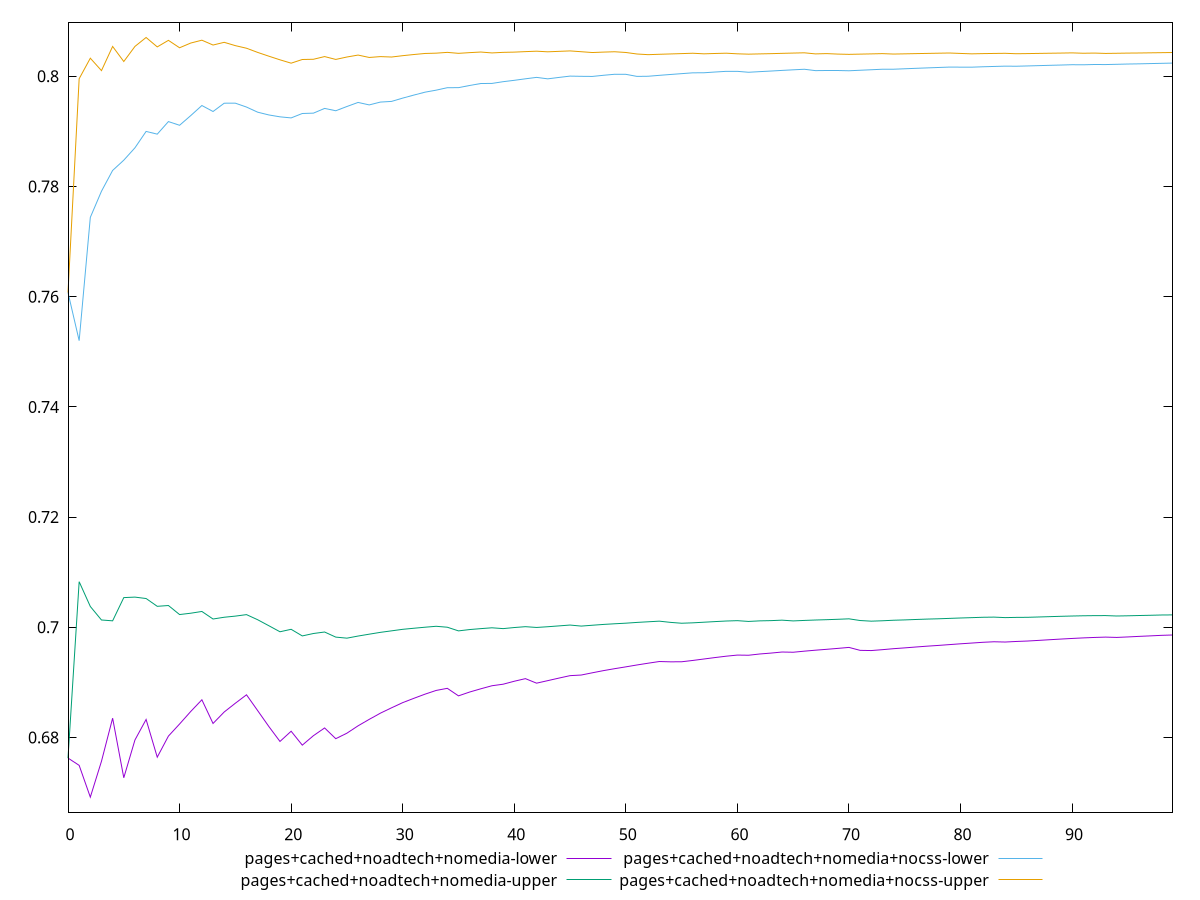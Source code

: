 reset

$pagesCachedNoadtechNomediaLower <<EOF
0 0.6762445564959131
1 0.6749198608502097
2 0.669152455027035
3 0.6756647426560171
4 0.6834909285794023
5 0.6726685654665747
6 0.6795294729682728
7 0.6832557566758869
8 0.6764094957225872
9 0.6802332353599392
10 0.6824291635177426
11 0.6847028141922943
12 0.6868286275893264
13 0.6825289070614516
14 0.684610843087359
15 0.686204777656362
16 0.6877322549474228
17 0.6848627955810387
18 0.6819826575568164
19 0.6792650249249118
20 0.6811196025821993
21 0.6785931130804358
22 0.6803142849507811
23 0.6817134746227176
24 0.6797648867328868
25 0.6807649584977202
26 0.6821009840131631
27 0.6832757040555789
28 0.6843967355435976
29 0.6853712126753623
30 0.6863111599678672
31 0.6870922237121793
32 0.6878483028658421
33 0.6885245537297695
34 0.6889070717101227
35 0.6875401763315488
36 0.6882336630583317
37 0.688822254366953
38 0.6893758267957181
39 0.6896542213592345
40 0.6901930875185981
41 0.6906653341717706
42 0.6898438919328516
43 0.6903023066597223
44 0.6907631512498641
45 0.6912095278913947
46 0.6913192708918964
47 0.6917281845402363
48 0.6921235018807843
49 0.6924751779438254
50 0.6928052139978329
51 0.6931475766814513
52 0.6934676518574312
53 0.6937730009065807
54 0.693718669983508
55 0.6937293942388407
56 0.6939666247459986
57 0.6942311707176434
58 0.6944947173348637
59 0.6947413221517288
60 0.6949430993035702
61 0.6949122937159357
62 0.6951406238098706
63 0.6953028416116573
64 0.6954983975059057
65 0.6954578243441064
66 0.6956532260020212
67 0.6958305507504002
68 0.6959895485537371
69 0.6961577657791449
70 0.6963351371760697
71 0.6958002814188108
72 0.6957640176513623
73 0.695925776075683
74 0.6961042681018496
75 0.696250108874039
76 0.6964099798867948
77 0.6965603688159601
78 0.6966946166164646
79 0.6968427232393295
80 0.696989997176264
81 0.6971248510575933
82 0.697263256949687
83 0.6973599547419772
84 0.6973111611647652
85 0.6974148034212407
86 0.6974929702335881
87 0.697609377329449
88 0.6977323620208633
89 0.6978502526698661
90 0.6979611640587627
91 0.6980619698274917
92 0.6981427738815504
93 0.6982045107864853
94 0.6981484141661009
95 0.6982372833378984
96 0.69833801143745
97 0.6984284374086761
98 0.6985250001759705
99 0.6985886414860945
EOF

$pagesCachedNoadtechNomediaUpper <<EOF
0 0.6762445564959131
1 0.7082650825584788
2 0.7037629086033498
3 0.7013128442174626
4 0.701161090483977
5 0.7053764131891067
6 0.7054660593279665
7 0.7052099706280365
8 0.7037937105628633
9 0.7039407200914829
10 0.7022996962346426
11 0.7025426855693623
12 0.7028612235043409
13 0.7014923912063599
14 0.7018106177006518
15 0.70201649630631
16 0.7022870338196673
17 0.7013591351584121
18 0.7002737728335167
19 0.6991752507534749
20 0.6996229254935049
21 0.6984204472708319
22 0.6988599801811033
23 0.6991306377139006
24 0.6982056647623701
25 0.6980151188699795
26 0.6983978872814847
27 0.6987365745864528
28 0.6990677876440161
29 0.6993420917232313
30 0.6996187514964355
31 0.6998141221839671
32 0.7000007641673734
33 0.7001700501630606
34 0.6999989751247115
35 0.6993345995731454
36 0.6995751812655304
37 0.6997444968282601
38 0.6998965272854901
39 0.6997465022387197
40 0.6999430188328551
41 0.7000990263900333
42 0.6999570288086987
43 0.7000893713321341
44 0.7002407264740286
45 0.700395340318826
46 0.7002057754057524
47 0.7003595424120292
48 0.7005071158939062
49 0.7006270512569832
50 0.7007331192945598
51 0.7008719814776362
52 0.7009872860409283
53 0.7011008188472304
54 0.7008809338168466
55 0.7007237933536539
56 0.7007970305031423
57 0.7009085959092363
58 0.7010225478844443
59 0.701127497828988
60 0.7011911333064366
61 0.7010501630893576
62 0.7011533499163077
63 0.7011970891010455
64 0.7012813875866213
65 0.7011446081072826
66 0.7012335002954824
67 0.7013086155408982
68 0.701368789546662
69 0.7014409346960302
70 0.7015241035850938
71 0.7012158187657257
72 0.701098823937255
73 0.7011713037189582
74 0.701266948227148
75 0.7013280761483661
76 0.7014049864674611
77 0.7014755075715404
78 0.7015305004114251
79 0.7016029802787118
80 0.7016756222761577
81 0.7017384467541227
82 0.7018058558143949
83 0.7018344232100856
84 0.7017449937345809
85 0.7017841820210714
86 0.7017992194653608
87 0.7018580675231209
88 0.7019207078465595
89 0.7019802571274566
90 0.7020333538911455
91 0.7020781348002503
92 0.7021035012353452
93 0.7021121461835763
94 0.7020356236723234
95 0.7020745756349615
96 0.7021253529985241
97 0.7021671763516256
98 0.7022188072303458
99 0.7022366070384327
EOF

$pagesCachedNoadtechNomediaNocssLower <<EOF
0 0.7607531824656992
1 0.7520167786342148
2 0.7744004524223356
3 0.7791430461798856
4 0.7829237330701853
5 0.7847873453938118
6 0.787029849822802
7 0.7900026399710851
8 0.7895103876872734
9 0.7917903699187113
10 0.7911185620974668
11 0.7928762158287603
12 0.794708511569462
13 0.7936205790414439
14 0.7951271938902319
15 0.7951316087777409
16 0.7944281300774308
17 0.7934978885462254
18 0.7929962750050875
19 0.7926537797646227
20 0.7924579318127726
21 0.7932580274305515
22 0.7933236049119876
23 0.7941834110885561
24 0.7937564384847873
25 0.7945283641239529
26 0.7952677420900519
27 0.7948170001745585
28 0.7953323760353405
29 0.7954535629759477
30 0.7960541776096659
31 0.7966038360870845
32 0.7971301356486381
33 0.7974964473866208
34 0.7979438752260201
35 0.7979508275736608
36 0.7983468012258553
37 0.7987018767934221
38 0.7987189651447518
39 0.7990327394805782
40 0.7992811786185554
41 0.7995568603971114
42 0.7998150120635854
43 0.7995495494331503
44 0.7998064540776046
45 0.8000456074687872
46 0.8000080161545968
47 0.7999885528065114
48 0.8001967773183557
49 0.8003807188061123
50 0.8003706829321754
51 0.79999287020322
52 0.8000189703782946
53 0.8001854873775249
54 0.8003417907706675
55 0.8004922487681222
56 0.8006427731526596
57 0.8006540351774042
58 0.8007902692903003
59 0.8009129386861147
60 0.8009103138697214
61 0.8007446597748826
62 0.800858258281428
63 0.8009648595031968
64 0.8010812130681283
65 0.8011885428408837
66 0.8012907108419758
67 0.8010412457885004
68 0.8011484248810805
69 0.8011483805985133
70 0.801016417653294
71 0.8011095171642488
72 0.8012013525195778
73 0.8012948537494706
74 0.8012968810248065
75 0.8013784927355094
76 0.8014594272318994
77 0.8015363294311455
78 0.8016115450538653
79 0.8016842750289923
80 0.8016728307185337
81 0.8016679576268505
82 0.8017406304990585
83 0.8017993888880227
84 0.8018542200497953
85 0.8018380101931862
86 0.8018915458038162
87 0.8019485593098171
88 0.8020043368310946
89 0.8020560049880746
90 0.8021146300698752
91 0.802100542617886
92 0.8021543540939
93 0.802143285906741
94 0.8021886127269516
95 0.8022391245999184
96 0.8022740366116671
97 0.8023205555571119
98 0.8023648343163137
99 0.802409702728016
EOF

$pagesCachedNoadtechNomediaNocssUpper <<EOF
0 0.7607531824656992
1 0.799570853880195
2 0.8032983747301761
3 0.8010425072819081
4 0.8054314065941497
5 0.802695027917094
6 0.8054356372620134
7 0.8070568912205969
8 0.8053490864700942
9 0.806538671496709
10 0.8051914595648542
11 0.8060471153829702
12 0.8065653310589139
13 0.8056879380259367
14 0.8061792946806056
15 0.8055774082521039
16 0.8051060454156159
17 0.8043486908110007
18 0.8036644967613215
19 0.8030030326879445
20 0.8023943376027661
21 0.8030622844773901
22 0.8031037533476302
23 0.8035927146406684
24 0.8030737919359028
25 0.8035139940352123
26 0.8038657311726959
27 0.803431200545381
28 0.8035875449541606
29 0.8035101401833528
30 0.8037554480120659
31 0.8039661295557637
32 0.8041554788811985
33 0.8042130217672099
34 0.8043543695901506
35 0.8041798058764543
36 0.8043078972620775
37 0.8044171842067359
38 0.8042555600843894
39 0.8043578168993503
40 0.8044019765426313
41 0.8044913851271133
42 0.8045696373608258
43 0.8044566175585462
44 0.8045407034847181
45 0.8046205645710405
46 0.8044731019033695
47 0.8043266130413385
48 0.8044050931986603
49 0.8044680608362766
50 0.8043360916991883
51 0.8040598120706706
52 0.8039391014212119
53 0.8040079480110476
54 0.8040696272777567
55 0.8041319705715714
56 0.8041977517867246
57 0.8040913688280941
58 0.804153446191621
59 0.8042060876434538
60 0.804092899197354
61 0.8040316175239648
62 0.8040785517641812
63 0.8041223381273859
64 0.8041787706369933
65 0.8042292907080569
66 0.8042761152377675
67 0.8040784491167549
68 0.8041317913378467
69 0.8040428547725882
70 0.8039950178509726
71 0.8040373371232727
72 0.8040798707260506
73 0.8041269645297262
74 0.8040492522600111
75 0.8040888215115278
76 0.8041289076451014
77 0.804166880091516
78 0.8042041594126789
79 0.804240727426738
80 0.8041617452966154
81 0.8040890833106221
82 0.8041313633046662
83 0.8041604560155037
84 0.8041866057504683
85 0.8041077835799745
86 0.8041352091431891
87 0.8041675055102052
88 0.8041991562635907
89 0.8042275560805433
90 0.804263859625608
91 0.8041955098198472
92 0.8042290998348045
93 0.8041649177669572
94 0.80419168475973
95 0.804224686338794
96 0.8042428331394961
97 0.8042727398837718
98 0.8043006784154949
99 0.8043298455128144
EOF

set key outside below
set xrange [0:99]
set yrange [0.6663943663031637:0.8098149799444682]
set trange [0.6663943663031637:0.8098149799444682]
set terminal svg size 640, 560 enhanced background rgb 'white'
set output "report_00023_2021-02-20T12:14:57.249Z/meta/scoreEstimate/comparison/sorted/3_vs_4.svg"

plot $pagesCachedNoadtechNomediaLower title "pages+cached+noadtech+nomedia-lower" with line, \
     $pagesCachedNoadtechNomediaUpper title "pages+cached+noadtech+nomedia-upper" with line, \
     $pagesCachedNoadtechNomediaNocssLower title "pages+cached+noadtech+nomedia+nocss-lower" with line, \
     $pagesCachedNoadtechNomediaNocssUpper title "pages+cached+noadtech+nomedia+nocss-upper" with line

reset
